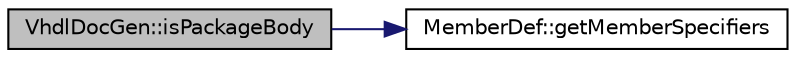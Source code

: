 digraph "VhdlDocGen::isPackageBody"
{
 // LATEX_PDF_SIZE
  edge [fontname="Helvetica",fontsize="10",labelfontname="Helvetica",labelfontsize="10"];
  node [fontname="Helvetica",fontsize="10",shape=record];
  rankdir="LR";
  Node1 [label="VhdlDocGen::isPackageBody",height=0.2,width=0.4,color="black", fillcolor="grey75", style="filled", fontcolor="black",tooltip=" "];
  Node1 -> Node2 [color="midnightblue",fontsize="10",style="solid",fontname="Helvetica"];
  Node2 [label="MemberDef::getMemberSpecifiers",height=0.2,width=0.4,color="black", fillcolor="white", style="filled",URL="$classMemberDef.html#a4458215515338eb7c5597c44d8694e5d",tooltip=" "];
}
